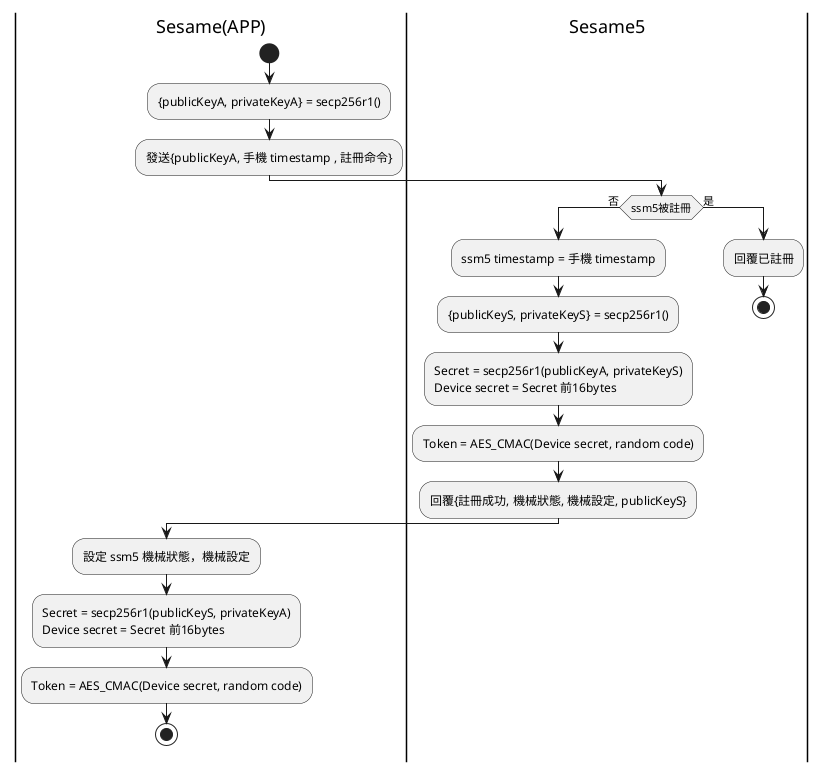 @startuml

|Sesame(APP)|
start 
:{publicKeyA, privateKeyA} = secp256r1();
:發送{publicKeyA, 手機 timestamp , 註冊命令};
|Sesame5|
if(ssm5被註冊) then (否)
  :ssm5 timestamp = 手機 timestamp;
  :{publicKeyS, privateKeyS} = secp256r1();
  :Secret = secp256r1(publicKeyA, privateKeyS)
  Device secret = Secret 前16bytes;
  :Token = AES_CMAC(Device secret, random code);
  :回覆{註冊成功, 機械狀態, 機械設定, publicKeyS};
  |Sesame(APP)|
  :設定 ssm5 機械狀態，機械設定;
  :Secret = secp256r1(publicKeyS, privateKeyA)
  Device secret = Secret 前16bytes;
  :Token = AES_CMAC(Device secret, random code);
  stop
else (是)
  |Sesame5|
  :回覆已註冊;
  stop
endif

@enduml
